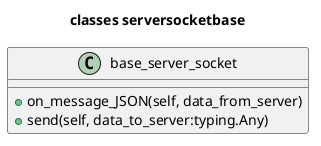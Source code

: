 @startuml

title classes serversocketbase
class base_server_socket {
    +on_message_JSON(self, data_from_server)
    +send(self, data_to_server:typing.Any)
}


@enduml
